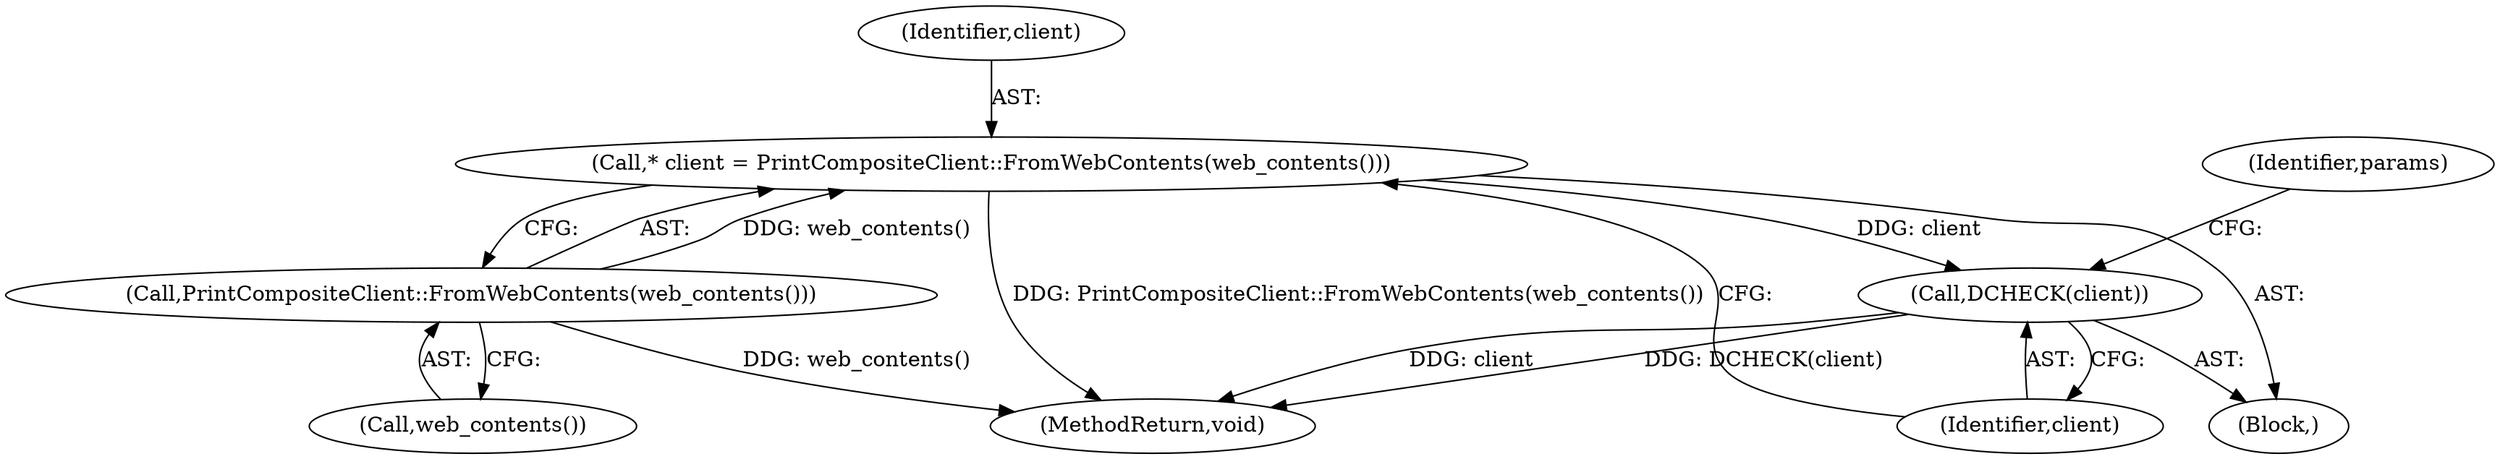 digraph "0_Chrome_9c391ac04f9ac478c8b0e43b359c2b43a6c892ab_0@pointer" {
"1000134" [label="(Call,* client = PrintCompositeClient::FromWebContents(web_contents()))"];
"1000136" [label="(Call,PrintCompositeClient::FromWebContents(web_contents()))"];
"1000138" [label="(Call,DCHECK(client))"];
"1000136" [label="(Call,PrintCompositeClient::FromWebContents(web_contents()))"];
"1000134" [label="(Call,* client = PrintCompositeClient::FromWebContents(web_contents()))"];
"1000139" [label="(Identifier,client)"];
"1000135" [label="(Identifier,client)"];
"1000137" [label="(Call,web_contents())"];
"1000142" [label="(Identifier,params)"];
"1000132" [label="(Block,)"];
"1000138" [label="(Call,DCHECK(client))"];
"1000171" [label="(MethodReturn,void)"];
"1000134" -> "1000132"  [label="AST: "];
"1000134" -> "1000136"  [label="CFG: "];
"1000135" -> "1000134"  [label="AST: "];
"1000136" -> "1000134"  [label="AST: "];
"1000139" -> "1000134"  [label="CFG: "];
"1000134" -> "1000171"  [label="DDG: PrintCompositeClient::FromWebContents(web_contents())"];
"1000136" -> "1000134"  [label="DDG: web_contents()"];
"1000134" -> "1000138"  [label="DDG: client"];
"1000136" -> "1000137"  [label="CFG: "];
"1000137" -> "1000136"  [label="AST: "];
"1000136" -> "1000171"  [label="DDG: web_contents()"];
"1000138" -> "1000132"  [label="AST: "];
"1000138" -> "1000139"  [label="CFG: "];
"1000139" -> "1000138"  [label="AST: "];
"1000142" -> "1000138"  [label="CFG: "];
"1000138" -> "1000171"  [label="DDG: DCHECK(client)"];
"1000138" -> "1000171"  [label="DDG: client"];
}
